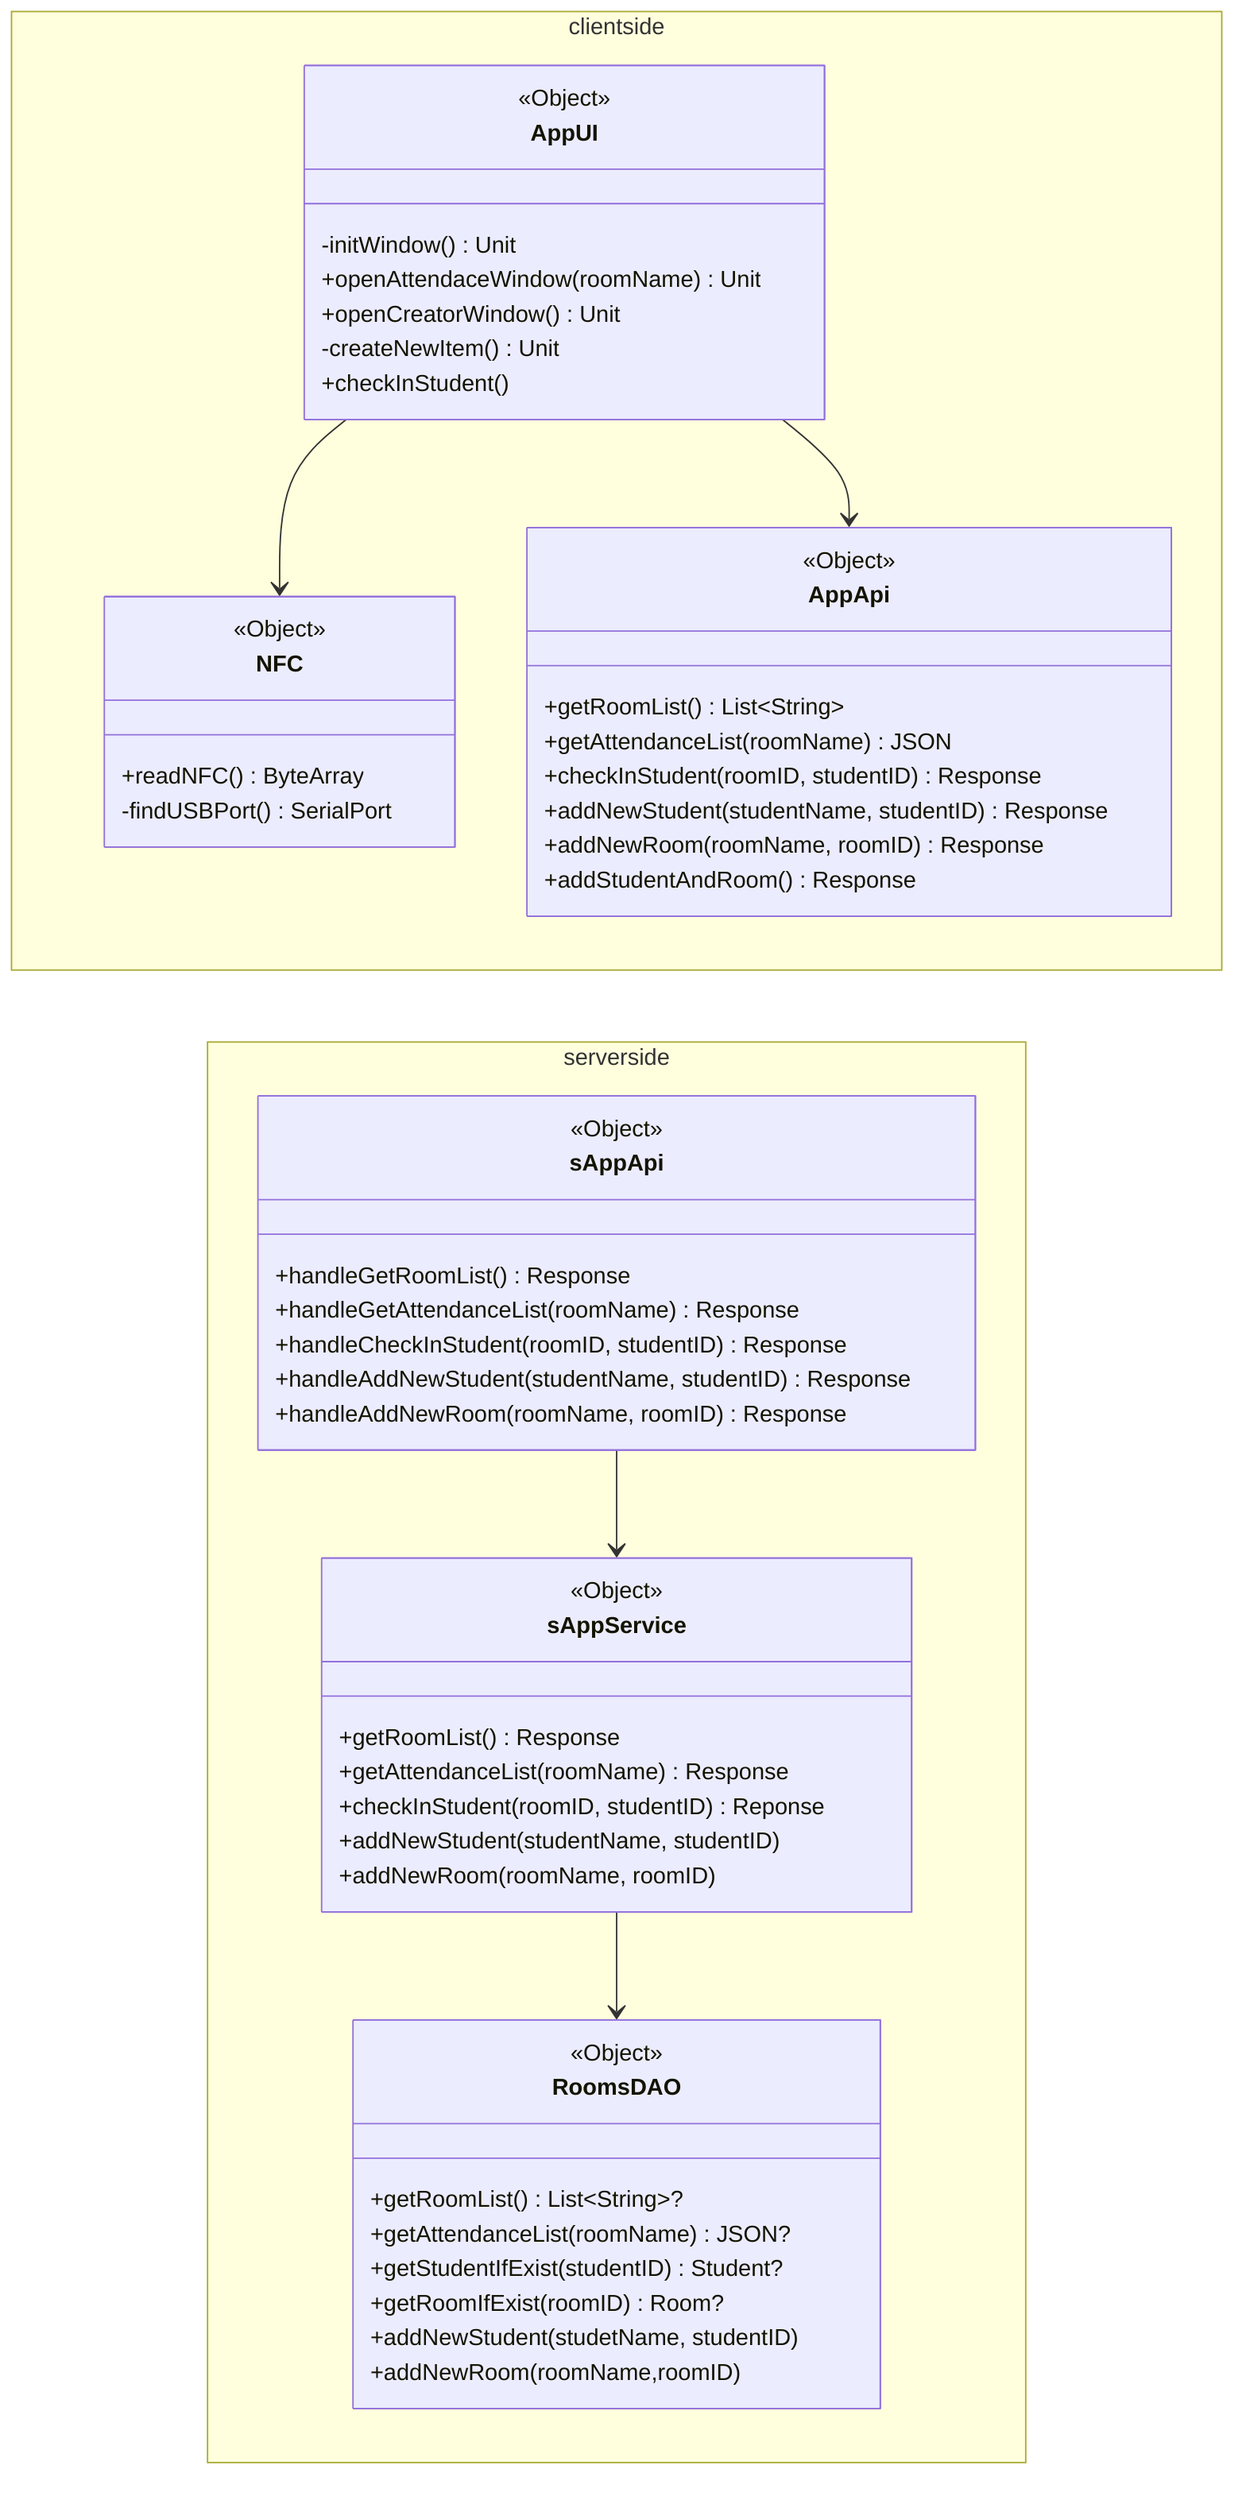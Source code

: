 classDiagram
direction LR

namespace clientside {
    class AppUI {
        <<Object>>
        -initWindow() Unit
        +openAttendaceWindow(roomName) Unit
        +openCreatorWindow() Unit
        -createNewItem() Unit
        +checkInStudent()
    }
    class NFC {
        <<Object>>
        +readNFC() ByteArray
        -findUSBPort() SerialPort
    }
    class AppApi {
        <<Object>>
        +getRoomList() List~String~
        +getAttendanceList(roomName) JSON
        +checkInStudent(roomID, studentID) Response
        +addNewStudent(studentName, studentID) Response
        +addNewRoom(roomName, roomID) Response
        +addStudentAndRoom() Response
    }
}
namespace serverside {
    class sAppApi {
        <<Object>>
        +handleGetRoomList() Response
        +handleGetAttendanceList(roomName) Response
        +handleCheckInStudent(roomID, studentID) Response
        +handleAddNewStudent(studentName, studentID) Response
        +handleAddNewRoom(roomName, roomID) Response
    }
    class sAppService {
        <<Object>>
        +getRoomList() Response
        +getAttendanceList(roomName) Response
        +checkInStudent(roomID, studentID) Reponse
        +addNewStudent(studentName, studentID)
        +addNewRoom(roomName, roomID)
    }
    class RoomsDAO {
        <<Object>>
        +getRoomList() List~String~?
        +getAttendanceList(roomName) JSON?
        +getStudentIfExist(studentID) Student?
        +getRoomIfExist(roomID) Room?
        +addNewStudent(studetName, studentID)
        +addNewRoom(roomName,roomID)
    }
}

AppUI --> NFC
AppUI --> AppApi
sAppService --> RoomsDAO
sAppApi --> sAppService